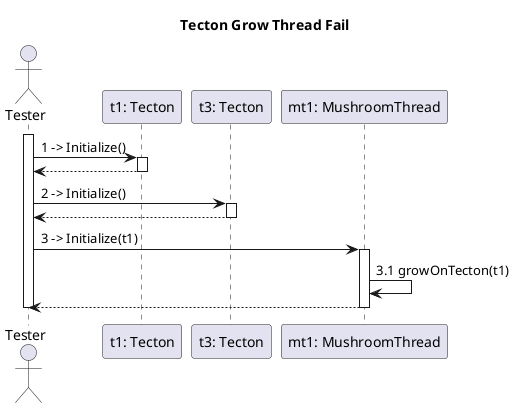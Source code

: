 ' Test-casek:
' - Tecton Grow Thread Fail: t1 és t3 nem szomszédos; t1-en van mt1


@startuml communicationTecton3_2

title Tecton Grow Thread Fail

actor "Tester" as ts
participant "t1: Tecton" as t1 
participant "t3: Tecton" as t3

participant "mt1: MushroomThread" as mt1

activate ts

ts -> t1: 1 -> Initialize()
activate t1

ts <-- t1
deactivate t1

ts -> t3: 2 -> Initialize()
activate t3

ts <-- t3
deactivate t3


ts -> mt1: 3 -> Initialize(t1)
activate mt1

' tecton beállítás
' growOnTecton() blackboxolja, hogy a Tecton MushroomThreadjei közé is felveszi magát
mt1 -> mt1: 3.1 growOnTecton(t1)

ts <-- mt1
deactivate mt1

deactivate ts

@enduml